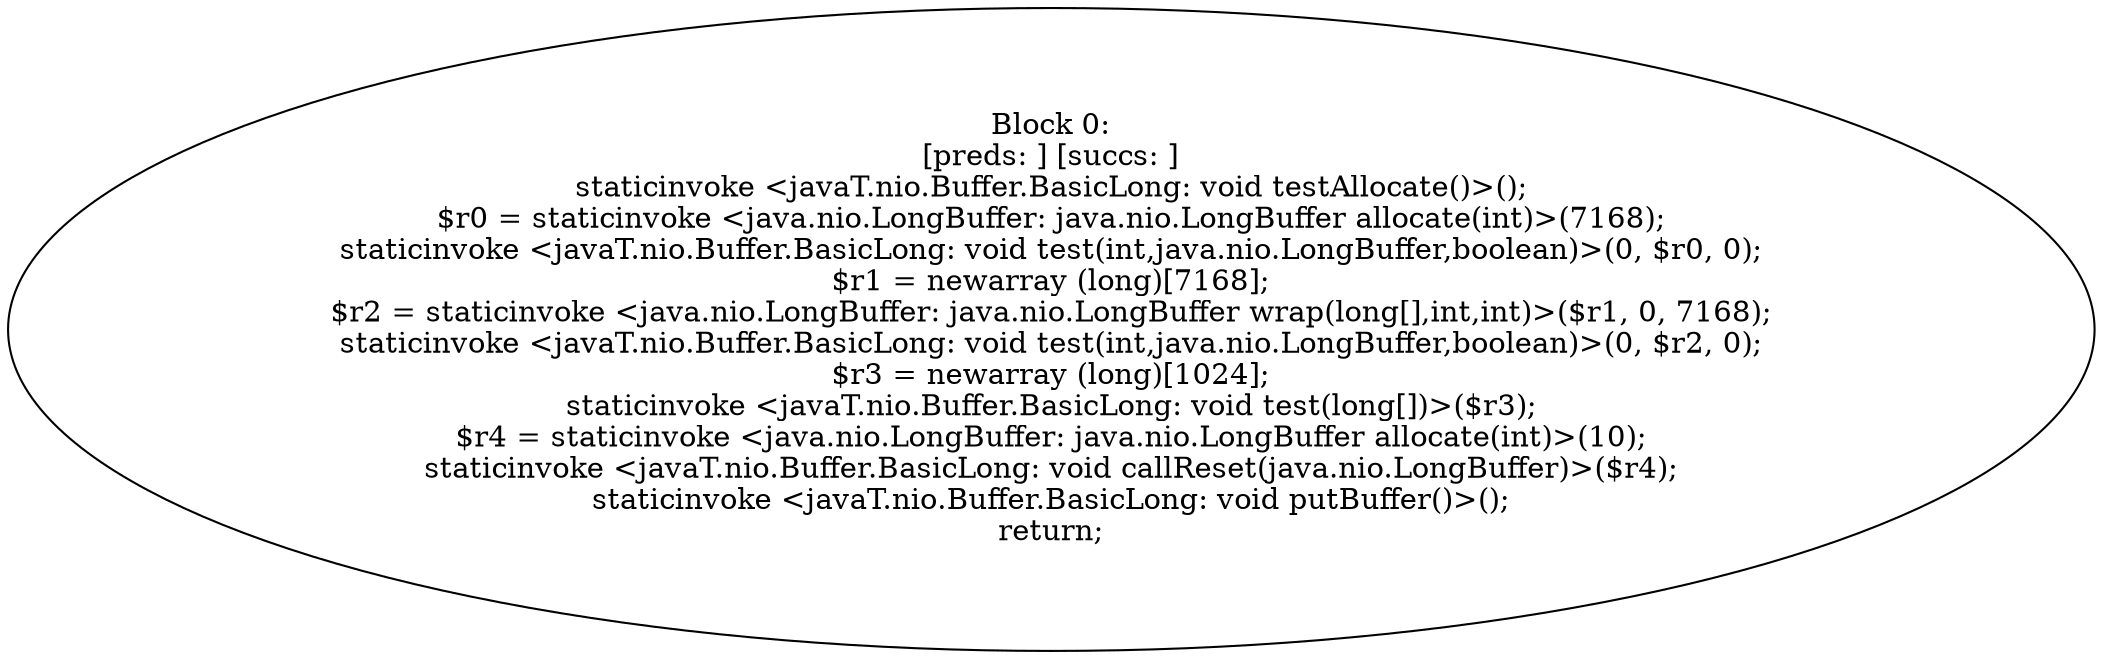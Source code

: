 digraph "unitGraph" {
    "Block 0:
[preds: ] [succs: ]
staticinvoke <javaT.nio.Buffer.BasicLong: void testAllocate()>();
$r0 = staticinvoke <java.nio.LongBuffer: java.nio.LongBuffer allocate(int)>(7168);
staticinvoke <javaT.nio.Buffer.BasicLong: void test(int,java.nio.LongBuffer,boolean)>(0, $r0, 0);
$r1 = newarray (long)[7168];
$r2 = staticinvoke <java.nio.LongBuffer: java.nio.LongBuffer wrap(long[],int,int)>($r1, 0, 7168);
staticinvoke <javaT.nio.Buffer.BasicLong: void test(int,java.nio.LongBuffer,boolean)>(0, $r2, 0);
$r3 = newarray (long)[1024];
staticinvoke <javaT.nio.Buffer.BasicLong: void test(long[])>($r3);
$r4 = staticinvoke <java.nio.LongBuffer: java.nio.LongBuffer allocate(int)>(10);
staticinvoke <javaT.nio.Buffer.BasicLong: void callReset(java.nio.LongBuffer)>($r4);
staticinvoke <javaT.nio.Buffer.BasicLong: void putBuffer()>();
return;
"
}
